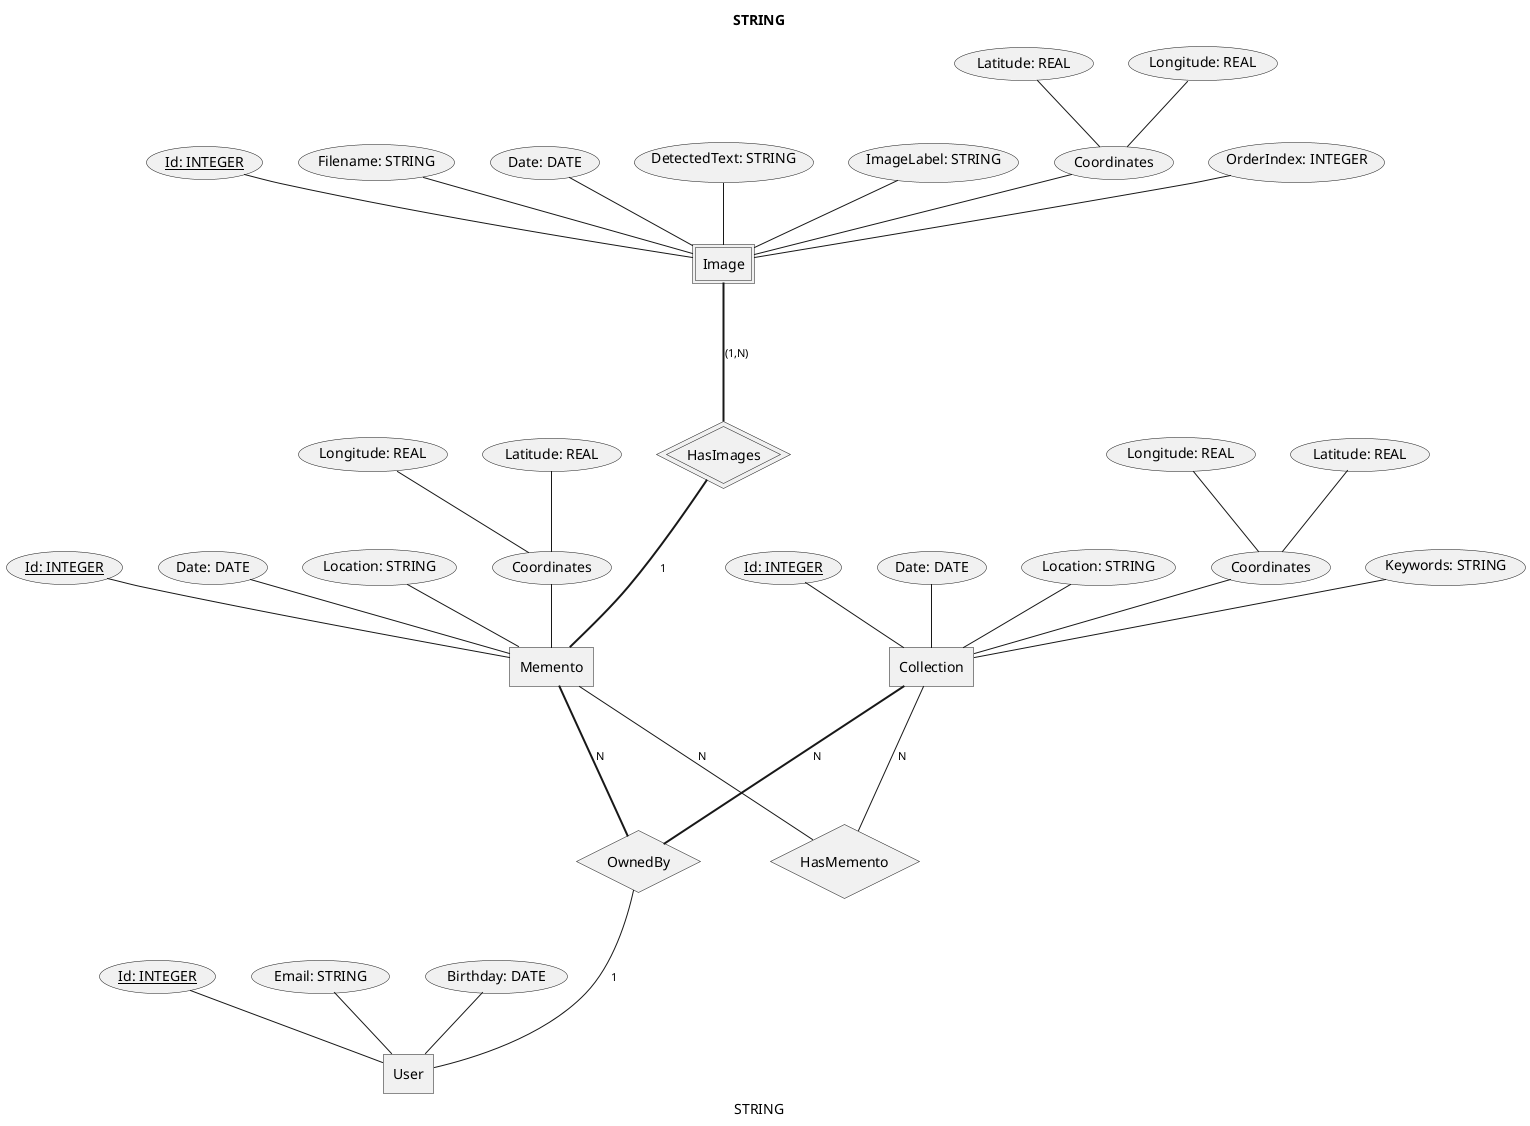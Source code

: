 ' Doesn't work with VSCode extension
' Edit in web editor: https://editor.plantuml.com/uml/ 
@startchen ERD

title Entity Relationship Diagram

/'left to right direction'/

' Entities
entity User {
    Id: INTEGER <<key>>
    Email: STRING
    Birthday: DATE
}

entity Memento {
    Id: INTEGER <<key>>
    Caption: STRING
    Date: DATE
    Location: STRING
    Coordinates {
      Latitude: REAL
      Longitude: REAL
    }
}

entity Image <<weak>> {
    Id: INTEGER <<key>>
    Filename: STRING
    Date: DATE
    DetectedText: STRING
    ImageLabel: STRING
    Coordinates {
      Latitude: REAL
      Longitude: REAL
    }
    OrderIndex: INTEGER
}

entity Collection {
    Id: INTEGER <<key>>
    Title: STRING
    Caption: STRING
    Date: DATE
    Location: STRING
    Coordinates {
      Latitude: REAL
      Longitude: REAL
    }
    Keywords: STRING
}

' Relationships
relationship HasImages <<identifying>> {
}
Image =(1,N)= HasImages
HasImages =1= Memento


relationship OwnedBy {
}
Memento =N= OwnedBy
Collection =N= OwnedBy
OwnedBy -1- User


relationship HasMemento {
}
Collection -N- HasMemento
Memento -N- HasMemento

@endchen
